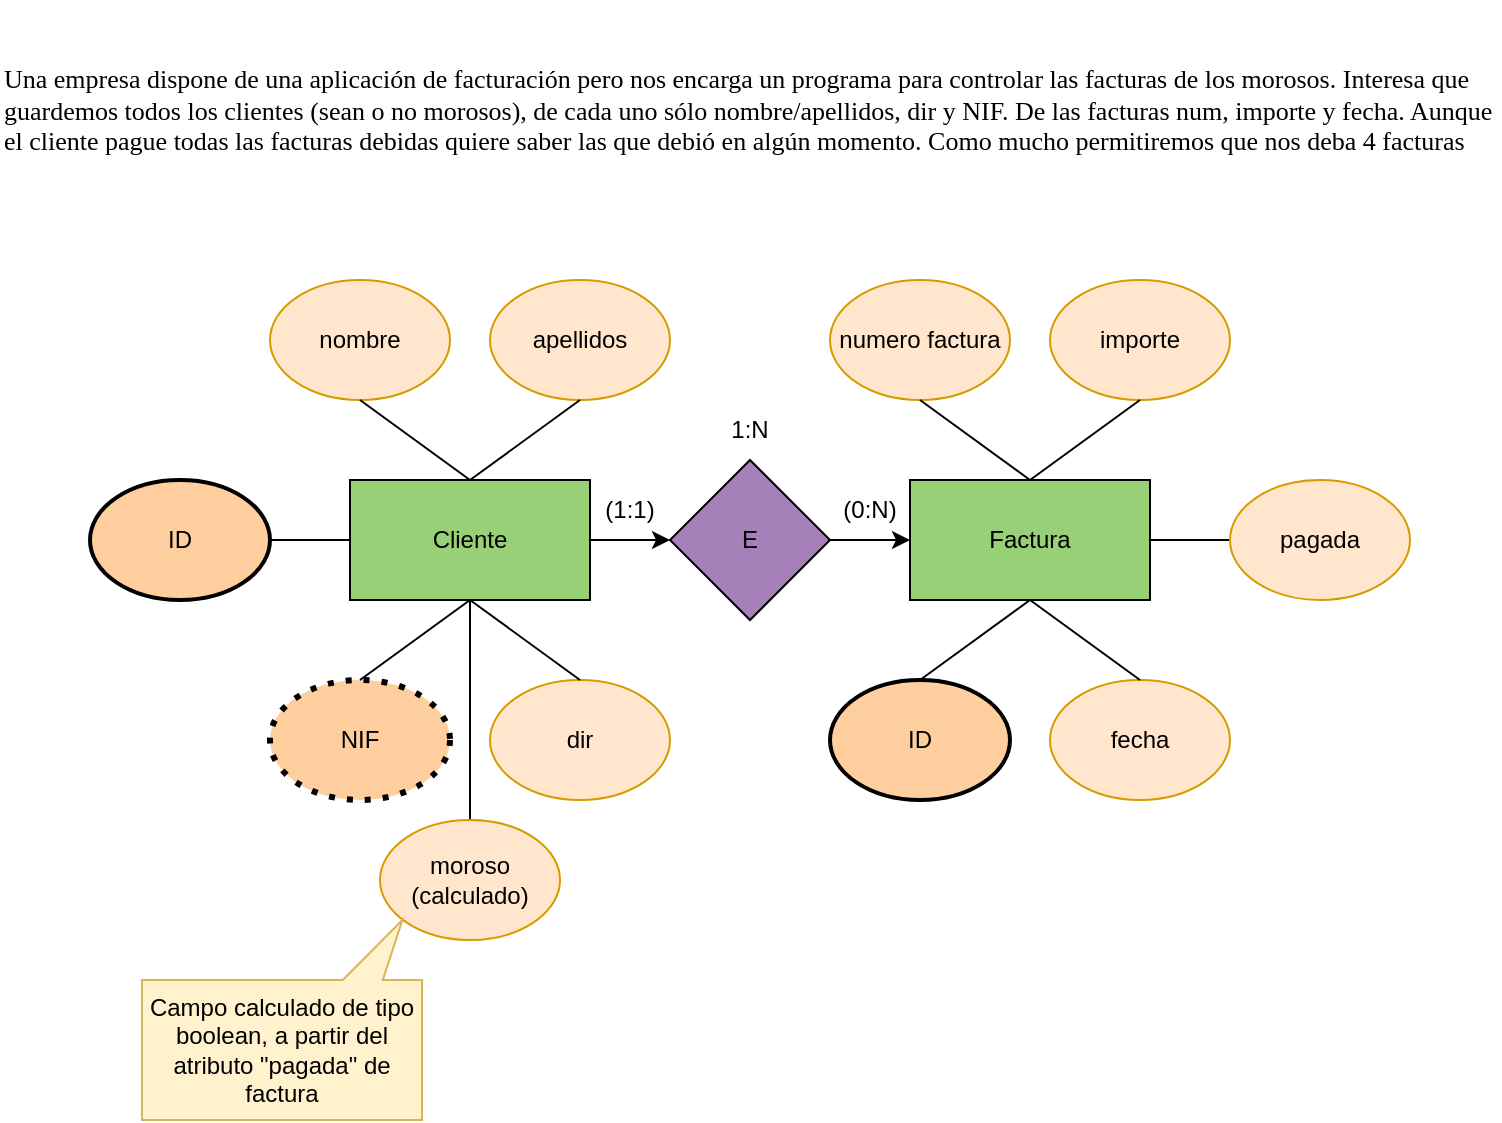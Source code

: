 <mxfile version="22.1.3" type="github">
  <diagram name="Página-1" id="P95CgdZE0NT2cX53h2qo">
    <mxGraphModel dx="1434" dy="750" grid="1" gridSize="10" guides="1" tooltips="1" connect="1" arrows="1" fold="1" page="1" pageScale="1" pageWidth="827" pageHeight="1169" math="0" shadow="0">
      <root>
        <mxCell id="0" />
        <mxCell id="1" parent="0" />
        <mxCell id="n5bL79Ub-GTMx_rxAtql-1" style="edgeStyle=orthogonalEdgeStyle;rounded=0;orthogonalLoop=1;jettySize=auto;html=1;exitX=1;exitY=0.5;exitDx=0;exitDy=0;entryX=0;entryY=0.5;entryDx=0;entryDy=0;" parent="1" source="pa0aKPUL_z6fXLsjY_jJ-1" target="pa0aKPUL_z6fXLsjY_jJ-6" edge="1">
          <mxGeometry relative="1" as="geometry" />
        </mxCell>
        <mxCell id="pa0aKPUL_z6fXLsjY_jJ-1" value="Cliente" style="rounded=0;whiteSpace=wrap;html=1;fillColor=#97D077;" parent="1" vertex="1">
          <mxGeometry x="214" y="280" width="120" height="60" as="geometry" />
        </mxCell>
        <mxCell id="pa0aKPUL_z6fXLsjY_jJ-2" value="Una empresa dispone de una aplicación de facturación pero nos encarga un programa para controlar las facturas de los morosos. Interesa que guardemos todos los clientes (sean o no morosos), de cada uno sólo nombre/apellidos, dir y NIF. De las facturas num, importe y fecha. Aunque el cliente pague todas las facturas debidas quiere saber las que debió en algún momento. Como mucho permitiremos que nos deba 4 facturas" style="text;html=1;strokeColor=none;fillColor=none;align=left;verticalAlign=middle;whiteSpace=wrap;rounded=0;fontSize=13;spacingTop=0;spacingBottom=0;fontFamily=Verdana;" parent="1" vertex="1">
          <mxGeometry x="39" y="40" width="750" height="110" as="geometry" />
        </mxCell>
        <mxCell id="pa0aKPUL_z6fXLsjY_jJ-3" value="Factura" style="rounded=0;whiteSpace=wrap;html=1;fillColor=#97D077;" parent="1" vertex="1">
          <mxGeometry x="494" y="280" width="120" height="60" as="geometry" />
        </mxCell>
        <mxCell id="n5bL79Ub-GTMx_rxAtql-3" style="edgeStyle=orthogonalEdgeStyle;rounded=0;orthogonalLoop=1;jettySize=auto;html=1;exitX=1;exitY=0.5;exitDx=0;exitDy=0;entryX=0;entryY=0.5;entryDx=0;entryDy=0;" parent="1" source="pa0aKPUL_z6fXLsjY_jJ-6" target="pa0aKPUL_z6fXLsjY_jJ-3" edge="1">
          <mxGeometry relative="1" as="geometry" />
        </mxCell>
        <mxCell id="pa0aKPUL_z6fXLsjY_jJ-6" value="E" style="rhombus;whiteSpace=wrap;html=1;fillColor=#A680B8;" parent="1" vertex="1">
          <mxGeometry x="374" y="270" width="80" height="80" as="geometry" />
        </mxCell>
        <mxCell id="pa0aKPUL_z6fXLsjY_jJ-12" value="numero factura" style="ellipse;whiteSpace=wrap;html=1;fillColor=#ffe6cc;strokeColor=#d79b00;" parent="1" vertex="1">
          <mxGeometry x="454" y="180" width="90" height="60" as="geometry" />
        </mxCell>
        <mxCell id="pa0aKPUL_z6fXLsjY_jJ-13" value="importe" style="ellipse;whiteSpace=wrap;html=1;fillColor=#ffe6cc;strokeColor=#d79b00;" parent="1" vertex="1">
          <mxGeometry x="564" y="180" width="90" height="60" as="geometry" />
        </mxCell>
        <mxCell id="pa0aKPUL_z6fXLsjY_jJ-14" value="fecha" style="ellipse;whiteSpace=wrap;html=1;fillColor=#ffe6cc;strokeColor=#d79b00;" parent="1" vertex="1">
          <mxGeometry x="564" y="380" width="90" height="60" as="geometry" />
        </mxCell>
        <mxCell id="pa0aKPUL_z6fXLsjY_jJ-16" value="nombre" style="ellipse;whiteSpace=wrap;html=1;fillColor=#ffe6cc;strokeColor=#d79b00;" parent="1" vertex="1">
          <mxGeometry x="174" y="180" width="90" height="60" as="geometry" />
        </mxCell>
        <mxCell id="pa0aKPUL_z6fXLsjY_jJ-17" value="apellidos" style="ellipse;whiteSpace=wrap;html=1;fillColor=#ffe6cc;strokeColor=#d79b00;" parent="1" vertex="1">
          <mxGeometry x="284" y="180" width="90" height="60" as="geometry" />
        </mxCell>
        <mxCell id="pa0aKPUL_z6fXLsjY_jJ-18" value="dir" style="ellipse;whiteSpace=wrap;html=1;fillColor=#ffe6cc;strokeColor=#d79b00;" parent="1" vertex="1">
          <mxGeometry x="284" y="380" width="90" height="60" as="geometry" />
        </mxCell>
        <mxCell id="pa0aKPUL_z6fXLsjY_jJ-19" value="NIF" style="ellipse;whiteSpace=wrap;html=1;dashed=1;dashPattern=1 2;strokeWidth=3;fillColor=#FFCE9F;" parent="1" vertex="1">
          <mxGeometry x="174" y="380" width="90" height="60" as="geometry" />
        </mxCell>
        <mxCell id="pa0aKPUL_z6fXLsjY_jJ-20" value="ID" style="ellipse;whiteSpace=wrap;html=1;strokeWidth=2;fillColor=#FFCE9F;" parent="1" vertex="1">
          <mxGeometry x="84" y="280" width="90" height="60" as="geometry" />
        </mxCell>
        <mxCell id="pa0aKPUL_z6fXLsjY_jJ-21" value="ID" style="ellipse;whiteSpace=wrap;html=1;strokeWidth=2;fillColor=#FFCE9F;" parent="1" vertex="1">
          <mxGeometry x="454" y="380" width="90" height="60" as="geometry" />
        </mxCell>
        <mxCell id="pa0aKPUL_z6fXLsjY_jJ-22" value="" style="endArrow=none;html=1;rounded=0;entryX=0.5;entryY=1;entryDx=0;entryDy=0;exitX=0.5;exitY=0;exitDx=0;exitDy=0;" parent="1" source="pa0aKPUL_z6fXLsjY_jJ-1" target="pa0aKPUL_z6fXLsjY_jJ-17" edge="1">
          <mxGeometry width="50" height="50" relative="1" as="geometry">
            <mxPoint x="404" y="300" as="sourcePoint" />
            <mxPoint x="454" y="250" as="targetPoint" />
          </mxGeometry>
        </mxCell>
        <mxCell id="pa0aKPUL_z6fXLsjY_jJ-23" value="" style="endArrow=none;html=1;rounded=0;exitX=0.5;exitY=0;exitDx=0;exitDy=0;entryX=0.5;entryY=1;entryDx=0;entryDy=0;" parent="1" source="pa0aKPUL_z6fXLsjY_jJ-1" target="pa0aKPUL_z6fXLsjY_jJ-16" edge="1">
          <mxGeometry width="50" height="50" relative="1" as="geometry">
            <mxPoint x="404" y="300" as="sourcePoint" />
            <mxPoint x="454" y="250" as="targetPoint" />
          </mxGeometry>
        </mxCell>
        <mxCell id="pa0aKPUL_z6fXLsjY_jJ-24" value="" style="endArrow=none;html=1;rounded=0;exitX=0.5;exitY=1;exitDx=0;exitDy=0;entryX=0.5;entryY=0;entryDx=0;entryDy=0;" parent="1" source="pa0aKPUL_z6fXLsjY_jJ-1" target="pa0aKPUL_z6fXLsjY_jJ-18" edge="1">
          <mxGeometry width="50" height="50" relative="1" as="geometry">
            <mxPoint x="404" y="300" as="sourcePoint" />
            <mxPoint x="454" y="250" as="targetPoint" />
          </mxGeometry>
        </mxCell>
        <mxCell id="pa0aKPUL_z6fXLsjY_jJ-25" value="" style="endArrow=none;html=1;rounded=0;exitX=0.5;exitY=1;exitDx=0;exitDy=0;entryX=0.5;entryY=0;entryDx=0;entryDy=0;" parent="1" source="pa0aKPUL_z6fXLsjY_jJ-1" target="pa0aKPUL_z6fXLsjY_jJ-19" edge="1">
          <mxGeometry width="50" height="50" relative="1" as="geometry">
            <mxPoint x="404" y="300" as="sourcePoint" />
            <mxPoint x="454" y="250" as="targetPoint" />
          </mxGeometry>
        </mxCell>
        <mxCell id="pa0aKPUL_z6fXLsjY_jJ-26" value="" style="endArrow=none;html=1;rounded=0;exitX=1;exitY=0.5;exitDx=0;exitDy=0;entryX=0;entryY=0.5;entryDx=0;entryDy=0;" parent="1" source="pa0aKPUL_z6fXLsjY_jJ-20" target="pa0aKPUL_z6fXLsjY_jJ-1" edge="1">
          <mxGeometry width="50" height="50" relative="1" as="geometry">
            <mxPoint x="404" y="300" as="sourcePoint" />
            <mxPoint x="454" y="250" as="targetPoint" />
          </mxGeometry>
        </mxCell>
        <mxCell id="pa0aKPUL_z6fXLsjY_jJ-27" value="" style="endArrow=none;html=1;rounded=0;entryX=0.5;entryY=1;entryDx=0;entryDy=0;exitX=0.5;exitY=0;exitDx=0;exitDy=0;" parent="1" source="pa0aKPUL_z6fXLsjY_jJ-3" target="pa0aKPUL_z6fXLsjY_jJ-12" edge="1">
          <mxGeometry width="50" height="50" relative="1" as="geometry">
            <mxPoint x="404" y="300" as="sourcePoint" />
            <mxPoint x="454" y="250" as="targetPoint" />
          </mxGeometry>
        </mxCell>
        <mxCell id="pa0aKPUL_z6fXLsjY_jJ-28" value="" style="endArrow=none;html=1;rounded=0;entryX=0.5;entryY=1;entryDx=0;entryDy=0;exitX=0.5;exitY=0;exitDx=0;exitDy=0;" parent="1" source="pa0aKPUL_z6fXLsjY_jJ-3" target="pa0aKPUL_z6fXLsjY_jJ-13" edge="1">
          <mxGeometry width="50" height="50" relative="1" as="geometry">
            <mxPoint x="404" y="300" as="sourcePoint" />
            <mxPoint x="454" y="250" as="targetPoint" />
          </mxGeometry>
        </mxCell>
        <mxCell id="pa0aKPUL_z6fXLsjY_jJ-29" value="" style="endArrow=none;html=1;rounded=0;entryX=0.5;entryY=0;entryDx=0;entryDy=0;exitX=0.5;exitY=1;exitDx=0;exitDy=0;" parent="1" source="pa0aKPUL_z6fXLsjY_jJ-3" target="pa0aKPUL_z6fXLsjY_jJ-14" edge="1">
          <mxGeometry width="50" height="50" relative="1" as="geometry">
            <mxPoint x="404" y="300" as="sourcePoint" />
            <mxPoint x="454" y="250" as="targetPoint" />
          </mxGeometry>
        </mxCell>
        <mxCell id="pa0aKPUL_z6fXLsjY_jJ-30" value="" style="endArrow=none;html=1;rounded=0;entryX=0.5;entryY=0;entryDx=0;entryDy=0;exitX=0.5;exitY=1;exitDx=0;exitDy=0;" parent="1" source="pa0aKPUL_z6fXLsjY_jJ-3" target="pa0aKPUL_z6fXLsjY_jJ-21" edge="1">
          <mxGeometry width="50" height="50" relative="1" as="geometry">
            <mxPoint x="404" y="300" as="sourcePoint" />
            <mxPoint x="454" y="250" as="targetPoint" />
          </mxGeometry>
        </mxCell>
        <mxCell id="pa0aKPUL_z6fXLsjY_jJ-31" value="(0:N)" style="text;html=1;strokeColor=none;fillColor=none;align=center;verticalAlign=middle;whiteSpace=wrap;rounded=0;" parent="1" vertex="1">
          <mxGeometry x="444" y="280" width="60" height="30" as="geometry" />
        </mxCell>
        <mxCell id="pa0aKPUL_z6fXLsjY_jJ-32" value="(1:1)" style="text;html=1;strokeColor=none;fillColor=none;align=center;verticalAlign=middle;whiteSpace=wrap;rounded=0;" parent="1" vertex="1">
          <mxGeometry x="324" y="280" width="60" height="30" as="geometry" />
        </mxCell>
        <mxCell id="pa0aKPUL_z6fXLsjY_jJ-33" value="1:N" style="text;html=1;strokeColor=none;fillColor=none;align=center;verticalAlign=middle;whiteSpace=wrap;rounded=0;" parent="1" vertex="1">
          <mxGeometry x="384" y="240" width="60" height="30" as="geometry" />
        </mxCell>
        <mxCell id="EZI_dlxRz5NAecFjj_wy-2" style="edgeStyle=orthogonalEdgeStyle;rounded=0;orthogonalLoop=1;jettySize=auto;html=1;exitX=0;exitY=0.5;exitDx=0;exitDy=0;entryX=1;entryY=0.5;entryDx=0;entryDy=0;endArrow=none;endFill=0;" edge="1" parent="1" source="EZI_dlxRz5NAecFjj_wy-1" target="pa0aKPUL_z6fXLsjY_jJ-3">
          <mxGeometry relative="1" as="geometry" />
        </mxCell>
        <mxCell id="EZI_dlxRz5NAecFjj_wy-1" value="pagada" style="ellipse;whiteSpace=wrap;html=1;fillColor=#ffe6cc;strokeColor=#d79b00;" vertex="1" parent="1">
          <mxGeometry x="654" y="280" width="90" height="60" as="geometry" />
        </mxCell>
        <mxCell id="EZI_dlxRz5NAecFjj_wy-4" style="edgeStyle=orthogonalEdgeStyle;rounded=0;orthogonalLoop=1;jettySize=auto;html=1;exitX=0.5;exitY=0;exitDx=0;exitDy=0;entryX=0.5;entryY=1;entryDx=0;entryDy=0;endArrow=none;endFill=0;" edge="1" parent="1" source="EZI_dlxRz5NAecFjj_wy-3" target="pa0aKPUL_z6fXLsjY_jJ-1">
          <mxGeometry relative="1" as="geometry" />
        </mxCell>
        <mxCell id="EZI_dlxRz5NAecFjj_wy-3" value="moroso&lt;br&gt;(calculado)" style="ellipse;whiteSpace=wrap;html=1;fillColor=#ffe6cc;strokeColor=#d79b00;" vertex="1" parent="1">
          <mxGeometry x="229" y="450" width="90" height="60" as="geometry" />
        </mxCell>
        <mxCell id="EZI_dlxRz5NAecFjj_wy-5" value="Campo calculado de tipo boolean, a partir del atributo &quot;pagada&quot; de factura" style="shape=callout;whiteSpace=wrap;html=1;perimeter=calloutPerimeter;direction=west;size=30;position=0.14;position2=0.07;fillColor=#fff2cc;strokeColor=#d6b656;" vertex="1" parent="1">
          <mxGeometry x="110" y="500" width="140" height="100" as="geometry" />
        </mxCell>
      </root>
    </mxGraphModel>
  </diagram>
</mxfile>
